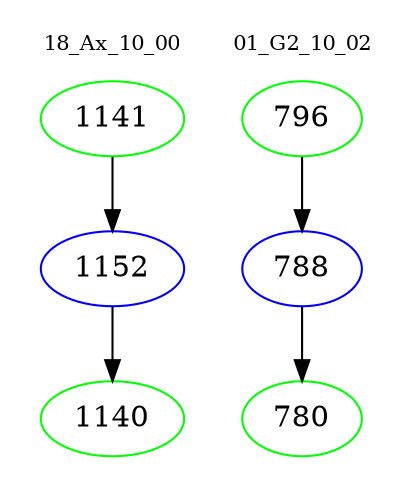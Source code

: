 digraph{
subgraph cluster_0 {
color = white
label = "18_Ax_10_00";
fontsize=10;
T0_1141 [label="1141", color="green"]
T0_1141 -> T0_1152 [color="black"]
T0_1152 [label="1152", color="blue"]
T0_1152 -> T0_1140 [color="black"]
T0_1140 [label="1140", color="green"]
}
subgraph cluster_1 {
color = white
label = "01_G2_10_02";
fontsize=10;
T1_796 [label="796", color="green"]
T1_796 -> T1_788 [color="black"]
T1_788 [label="788", color="blue"]
T1_788 -> T1_780 [color="black"]
T1_780 [label="780", color="green"]
}
}
